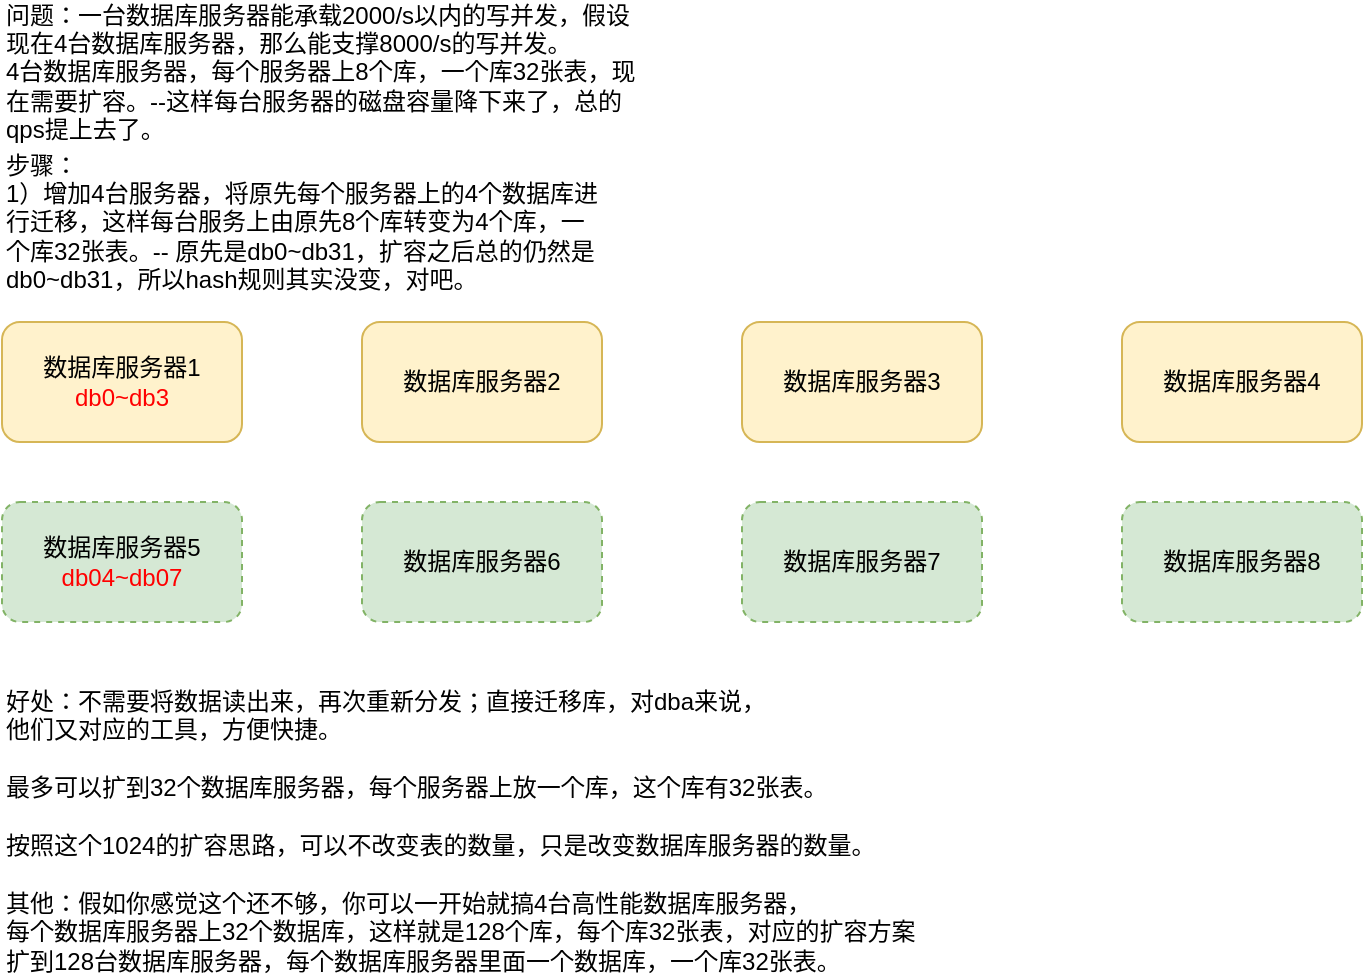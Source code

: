 <mxfile version="12.1.3" type="github" pages="1"><diagram id="OlMip4wSrxIiuwyKquZz" name="Page-1"><mxGraphModel dx="868" dy="494" grid="1" gridSize="10" guides="1" tooltips="1" connect="1" arrows="1" fold="1" page="1" pageScale="1" pageWidth="827" pageHeight="1169" math="0" shadow="0"><root><mxCell id="0"/><mxCell id="1" parent="0"/><mxCell id="Kj9AShOP7JsZA8lSm0lh-1" value="问题：一台数据库服务器能承载2000/s以内的写并发，假设现在4台数据库服务器，那么能支撑8000/s的写并发。&lt;br&gt;4台数据库服务器，每个服务器上8个库，一个库32张表，现在需要扩容。--这样每台服务器的磁盘容量降下来了，总的qps提上去了。" style="text;html=1;strokeColor=none;fillColor=none;align=left;verticalAlign=middle;whiteSpace=wrap;rounded=0;" vertex="1" parent="1"><mxGeometry x="30" y="10" width="320" height="50" as="geometry"/></mxCell><mxCell id="Kj9AShOP7JsZA8lSm0lh-2" value="数据库服务器1&lt;br&gt;&lt;font color=&quot;#ff0000&quot;&gt;db0~db3&lt;/font&gt;" style="rounded=1;whiteSpace=wrap;html=1;fillColor=#fff2cc;strokeColor=#d6b656;" vertex="1" parent="1"><mxGeometry x="30" y="160" width="120" height="60" as="geometry"/></mxCell><mxCell id="Kj9AShOP7JsZA8lSm0lh-3" value="&lt;span style=&quot;white-space: normal&quot;&gt;数据库服务器2&lt;/span&gt;" style="rounded=1;whiteSpace=wrap;html=1;fillColor=#fff2cc;strokeColor=#d6b656;" vertex="1" parent="1"><mxGeometry x="210" y="160" width="120" height="60" as="geometry"/></mxCell><mxCell id="Kj9AShOP7JsZA8lSm0lh-4" value="&lt;span style=&quot;white-space: normal&quot;&gt;数据库服务器3&lt;/span&gt;" style="rounded=1;whiteSpace=wrap;html=1;fillColor=#fff2cc;strokeColor=#d6b656;" vertex="1" parent="1"><mxGeometry x="400" y="160" width="120" height="60" as="geometry"/></mxCell><mxCell id="Kj9AShOP7JsZA8lSm0lh-5" value="&lt;span style=&quot;white-space: normal&quot;&gt;数据库服务器4&lt;/span&gt;" style="rounded=1;whiteSpace=wrap;html=1;fillColor=#fff2cc;strokeColor=#d6b656;" vertex="1" parent="1"><mxGeometry x="590" y="160" width="120" height="60" as="geometry"/></mxCell><mxCell id="Kj9AShOP7JsZA8lSm0lh-6" value="&lt;span style=&quot;white-space: normal&quot;&gt;数据库服务器5&lt;/span&gt;&lt;br style=&quot;white-space: normal&quot;&gt;&lt;span style=&quot;white-space: normal&quot;&gt;&lt;font color=&quot;#ff0000&quot;&gt;db04~db07&lt;/font&gt;&lt;/span&gt;" style="rounded=1;whiteSpace=wrap;html=1;fillColor=#d5e8d4;strokeColor=#82b366;dashed=1;" vertex="1" parent="1"><mxGeometry x="30" y="250" width="120" height="60" as="geometry"/></mxCell><mxCell id="Kj9AShOP7JsZA8lSm0lh-7" value="&lt;span style=&quot;white-space: normal&quot;&gt;数据库服务器6&lt;/span&gt;" style="rounded=1;whiteSpace=wrap;html=1;fillColor=#d5e8d4;strokeColor=#82b366;dashed=1;" vertex="1" parent="1"><mxGeometry x="210" y="250" width="120" height="60" as="geometry"/></mxCell><mxCell id="Kj9AShOP7JsZA8lSm0lh-8" value="&lt;span style=&quot;white-space: normal&quot;&gt;数据库服务器7&lt;/span&gt;" style="rounded=1;whiteSpace=wrap;html=1;fillColor=#d5e8d4;strokeColor=#82b366;dashed=1;" vertex="1" parent="1"><mxGeometry x="400" y="250" width="120" height="60" as="geometry"/></mxCell><mxCell id="Kj9AShOP7JsZA8lSm0lh-9" value="&lt;span style=&quot;white-space: normal&quot;&gt;数据库服务器8&lt;/span&gt;" style="rounded=1;whiteSpace=wrap;html=1;fillColor=#d5e8d4;strokeColor=#82b366;dashed=1;" vertex="1" parent="1"><mxGeometry x="590" y="250" width="120" height="60" as="geometry"/></mxCell><mxCell id="Kj9AShOP7JsZA8lSm0lh-10" value="步骤：&lt;br&gt;1）增加4台服务器，将原先每个服务器上的4个数据库进行迁移，这样每台服务上由原先8个库转变为4个库，一个库32张表。-- 原先是db0~db31，扩容之后总的仍然是db0~db31，所以hash规则其实没变，对吧。" style="text;html=1;strokeColor=none;fillColor=none;align=left;verticalAlign=middle;whiteSpace=wrap;rounded=0;" vertex="1" parent="1"><mxGeometry x="30" y="90" width="300" height="40" as="geometry"/></mxCell><mxCell id="Kj9AShOP7JsZA8lSm0lh-11" value="好处：不需要将数据读出来，再次重新分发；直接迁移库，对dba来说，&lt;br&gt;他们又对应的工具，方便快捷。&lt;br&gt;&lt;br&gt;最多可以扩到32个数据库服务器，每个服务器上放一个库，这个库有32张表。&lt;br&gt;&lt;br&gt;按照这个1024的扩容思路，可以不改变表的数量，只是改变数据库服务器的数量。&lt;br&gt;&lt;br&gt;其他：假如你感觉这个还不够，你可以一开始就搞4台高性能数据库服务器，&lt;br&gt;每个数据库服务器上32个数据库，这样就是128个库，每个库32张表，对应的扩容方案&lt;br&gt;扩到128台数据库服务器，每个数据库服务器里面一个数据库，一个库32张表。" style="text;html=1;resizable=0;points=[];autosize=1;align=left;verticalAlign=top;spacingTop=-4;" vertex="1" parent="1"><mxGeometry x="30" y="340" width="470" height="140" as="geometry"/></mxCell></root></mxGraphModel></diagram></mxfile>